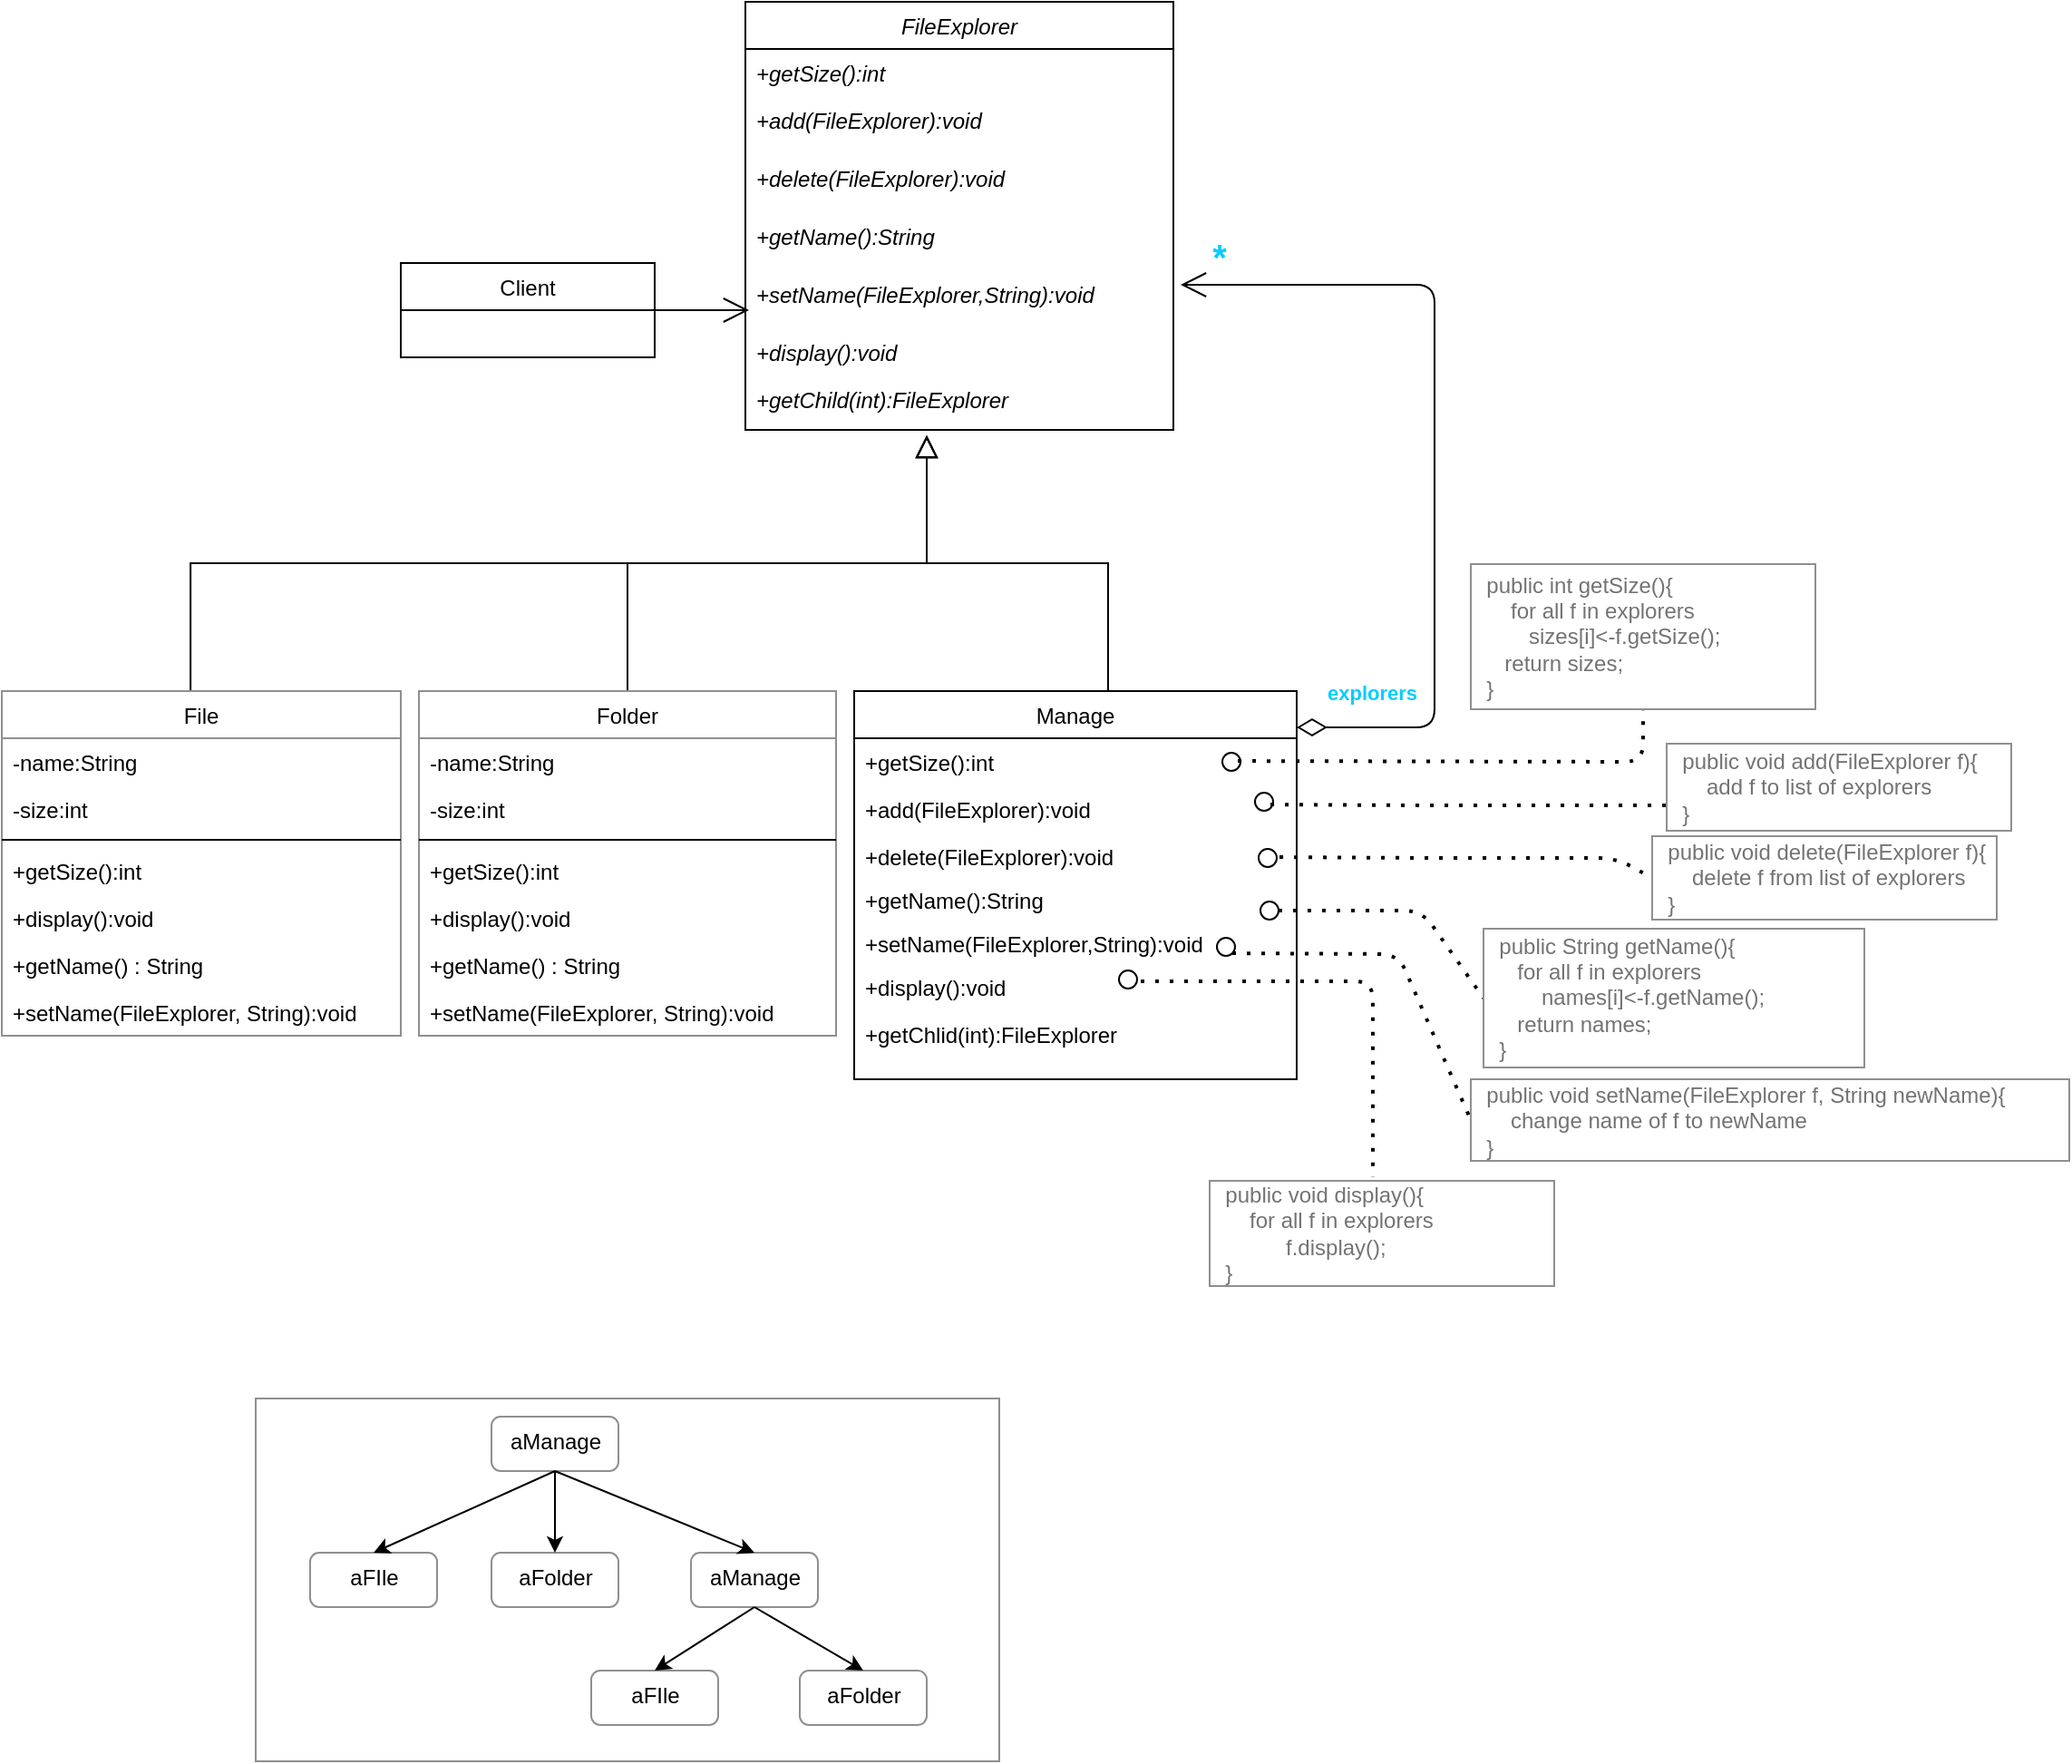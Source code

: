 <mxfile version="13.9.8" type="github">
  <diagram id="C5RBs43oDa-KdzZeNtuy" name="Page-1">
    <mxGraphModel dx="1765" dy="1797" grid="1" gridSize="10" guides="1" tooltips="1" connect="1" arrows="1" fold="1" page="1" pageScale="1" pageWidth="827" pageHeight="1169" math="0" shadow="0">
      <root>
        <mxCell id="WIyWlLk6GJQsqaUBKTNV-0" />
        <mxCell id="WIyWlLk6GJQsqaUBKTNV-1" parent="WIyWlLk6GJQsqaUBKTNV-0" />
        <mxCell id="zkfFHV4jXpPFQw0GAbJ--12" value="" style="endArrow=block;endSize=10;endFill=0;shadow=0;strokeWidth=1;rounded=0;edgeStyle=elbowEdgeStyle;elbow=vertical;" parent="WIyWlLk6GJQsqaUBKTNV-1" source="n-7tMSdOyZGbc8-vc1UM-47" edge="1">
          <mxGeometry width="160" relative="1" as="geometry">
            <mxPoint x="200" y="360" as="sourcePoint" />
            <mxPoint x="310" y="219" as="targetPoint" />
          </mxGeometry>
        </mxCell>
        <mxCell id="zkfFHV4jXpPFQw0GAbJ--16" value="" style="endArrow=block;endSize=10;endFill=0;shadow=0;strokeWidth=1;rounded=0;edgeStyle=elbowEdgeStyle;elbow=vertical;" parent="WIyWlLk6GJQsqaUBKTNV-1" edge="1">
          <mxGeometry width="160" relative="1" as="geometry">
            <mxPoint x="410" y="360" as="sourcePoint" />
            <mxPoint x="310" y="219" as="targetPoint" />
          </mxGeometry>
        </mxCell>
        <mxCell id="n-7tMSdOyZGbc8-vc1UM-0" value="Client" style="swimlane;fontStyle=0;childLayout=stackLayout;horizontal=1;startSize=26;fillColor=none;horizontalStack=0;resizeParent=1;resizeParentMax=0;resizeLast=0;collapsible=1;marginBottom=0;" vertex="1" parent="WIyWlLk6GJQsqaUBKTNV-1">
          <mxGeometry x="20" y="124" width="140" height="52" as="geometry" />
        </mxCell>
        <mxCell id="n-7tMSdOyZGbc8-vc1UM-5" value="FileExplorer" style="swimlane;fontStyle=2;childLayout=stackLayout;horizontal=1;startSize=26;fillColor=none;horizontalStack=0;resizeParent=1;resizeParentMax=0;resizeLast=0;collapsible=1;marginBottom=0;" vertex="1" parent="WIyWlLk6GJQsqaUBKTNV-1">
          <mxGeometry x="210" y="-20" width="236" height="236" as="geometry" />
        </mxCell>
        <mxCell id="n-7tMSdOyZGbc8-vc1UM-6" value="+getSize():int" style="text;strokeColor=none;fillColor=none;align=left;verticalAlign=top;spacingLeft=4;spacingRight=4;overflow=hidden;rotatable=0;points=[[0,0.5],[1,0.5]];portConstraint=eastwest;fontStyle=2" vertex="1" parent="n-7tMSdOyZGbc8-vc1UM-5">
          <mxGeometry y="26" width="236" height="26" as="geometry" />
        </mxCell>
        <mxCell id="n-7tMSdOyZGbc8-vc1UM-8" value="+add(FileExplorer):void&#xa;" style="text;strokeColor=none;fillColor=none;align=left;verticalAlign=top;spacingLeft=4;spacingRight=4;overflow=hidden;rotatable=0;points=[[0,0.5],[1,0.5]];portConstraint=eastwest;fontStyle=2" vertex="1" parent="n-7tMSdOyZGbc8-vc1UM-5">
          <mxGeometry y="52" width="236" height="32" as="geometry" />
        </mxCell>
        <mxCell id="n-7tMSdOyZGbc8-vc1UM-38" value="+delete(FileExplorer):void" style="text;strokeColor=none;fillColor=none;align=left;verticalAlign=top;spacingLeft=4;spacingRight=4;overflow=hidden;rotatable=0;points=[[0,0.5],[1,0.5]];portConstraint=eastwest;fontStyle=2" vertex="1" parent="n-7tMSdOyZGbc8-vc1UM-5">
          <mxGeometry y="84" width="236" height="32" as="geometry" />
        </mxCell>
        <mxCell id="n-7tMSdOyZGbc8-vc1UM-78" value="+getName():String" style="text;strokeColor=none;fillColor=none;align=left;verticalAlign=top;spacingLeft=4;spacingRight=4;overflow=hidden;rotatable=0;points=[[0,0.5],[1,0.5]];portConstraint=eastwest;fontStyle=2" vertex="1" parent="n-7tMSdOyZGbc8-vc1UM-5">
          <mxGeometry y="116" width="236" height="32" as="geometry" />
        </mxCell>
        <mxCell id="n-7tMSdOyZGbc8-vc1UM-39" value="+setName(FileExplorer,String):void" style="text;strokeColor=none;fillColor=none;align=left;verticalAlign=top;spacingLeft=4;spacingRight=4;overflow=hidden;rotatable=0;points=[[0,0.5],[1,0.5]];portConstraint=eastwest;fontStyle=2" vertex="1" parent="n-7tMSdOyZGbc8-vc1UM-5">
          <mxGeometry y="148" width="236" height="32" as="geometry" />
        </mxCell>
        <mxCell id="n-7tMSdOyZGbc8-vc1UM-7" value="+display():void" style="text;strokeColor=none;fillColor=none;align=left;verticalAlign=top;spacingLeft=4;spacingRight=4;overflow=hidden;rotatable=0;points=[[0,0.5],[1,0.5]];portConstraint=eastwest;fontStyle=2" vertex="1" parent="n-7tMSdOyZGbc8-vc1UM-5">
          <mxGeometry y="180" width="236" height="26" as="geometry" />
        </mxCell>
        <mxCell id="n-7tMSdOyZGbc8-vc1UM-9" value="+getChild(int):FileExplorer" style="text;strokeColor=none;fillColor=none;align=left;verticalAlign=top;spacingLeft=4;spacingRight=4;overflow=hidden;rotatable=0;points=[[0,0.5],[1,0.5]];portConstraint=eastwest;fontStyle=2" vertex="1" parent="n-7tMSdOyZGbc8-vc1UM-5">
          <mxGeometry y="206" width="236" height="30" as="geometry" />
        </mxCell>
        <mxCell id="n-7tMSdOyZGbc8-vc1UM-10" value="" style="endArrow=open;endFill=1;endSize=12;html=1;exitX=1;exitY=0.5;exitDx=0;exitDy=0;" edge="1" parent="WIyWlLk6GJQsqaUBKTNV-1" source="n-7tMSdOyZGbc8-vc1UM-0">
          <mxGeometry width="160" relative="1" as="geometry">
            <mxPoint x="220" y="320" as="sourcePoint" />
            <mxPoint x="212" y="150" as="targetPoint" />
          </mxGeometry>
        </mxCell>
        <mxCell id="n-7tMSdOyZGbc8-vc1UM-11" value="Manage" style="swimlane;fontStyle=0;childLayout=stackLayout;horizontal=1;startSize=26;fillColor=none;horizontalStack=0;resizeParent=1;resizeParentMax=0;resizeLast=0;collapsible=1;marginBottom=0;" vertex="1" parent="WIyWlLk6GJQsqaUBKTNV-1">
          <mxGeometry x="270" y="360" width="244" height="214" as="geometry" />
        </mxCell>
        <mxCell id="n-7tMSdOyZGbc8-vc1UM-12" value="+getSize():int" style="text;strokeColor=none;fillColor=none;align=left;verticalAlign=top;spacingLeft=4;spacingRight=4;overflow=hidden;rotatable=0;points=[[0,0.5],[1,0.5]];portConstraint=eastwest;" vertex="1" parent="n-7tMSdOyZGbc8-vc1UM-11">
          <mxGeometry y="26" width="244" height="26" as="geometry" />
        </mxCell>
        <mxCell id="n-7tMSdOyZGbc8-vc1UM-13" value="+add(FileExplorer):void" style="text;strokeColor=none;fillColor=none;align=left;verticalAlign=top;spacingLeft=4;spacingRight=4;overflow=hidden;rotatable=0;points=[[0,0.5],[1,0.5]];portConstraint=eastwest;" vertex="1" parent="n-7tMSdOyZGbc8-vc1UM-11">
          <mxGeometry y="52" width="244" height="26" as="geometry" />
        </mxCell>
        <mxCell id="n-7tMSdOyZGbc8-vc1UM-14" value="+delete(FileExplorer):void" style="text;strokeColor=none;fillColor=none;align=left;verticalAlign=top;spacingLeft=4;spacingRight=4;overflow=hidden;rotatable=0;points=[[0,0.5],[1,0.5]];portConstraint=eastwest;" vertex="1" parent="n-7tMSdOyZGbc8-vc1UM-11">
          <mxGeometry y="78" width="244" height="24" as="geometry" />
        </mxCell>
        <mxCell id="n-7tMSdOyZGbc8-vc1UM-79" value="+getName():String" style="text;strokeColor=none;fillColor=none;align=left;verticalAlign=top;spacingLeft=4;spacingRight=4;overflow=hidden;rotatable=0;points=[[0,0.5],[1,0.5]];portConstraint=eastwest;" vertex="1" parent="n-7tMSdOyZGbc8-vc1UM-11">
          <mxGeometry y="102" width="244" height="24" as="geometry" />
        </mxCell>
        <mxCell id="n-7tMSdOyZGbc8-vc1UM-40" value="+setName(FileExplorer,String):void" style="text;strokeColor=none;fillColor=none;align=left;verticalAlign=top;spacingLeft=4;spacingRight=4;overflow=hidden;rotatable=0;points=[[0,0.5],[1,0.5]];portConstraint=eastwest;" vertex="1" parent="n-7tMSdOyZGbc8-vc1UM-11">
          <mxGeometry y="126" width="244" height="24" as="geometry" />
        </mxCell>
        <mxCell id="n-7tMSdOyZGbc8-vc1UM-37" value="+display():void" style="text;strokeColor=none;fillColor=none;align=left;verticalAlign=top;spacingLeft=4;spacingRight=4;overflow=hidden;rotatable=0;points=[[0,0.5],[1,0.5]];portConstraint=eastwest;" vertex="1" parent="n-7tMSdOyZGbc8-vc1UM-11">
          <mxGeometry y="150" width="244" height="26" as="geometry" />
        </mxCell>
        <mxCell id="n-7tMSdOyZGbc8-vc1UM-16" value="+getChlid(int):FileExplorer" style="text;strokeColor=none;fillColor=none;align=left;verticalAlign=top;spacingLeft=4;spacingRight=4;overflow=hidden;rotatable=0;points=[[0,0.5],[1,0.5]];portConstraint=eastwest;" vertex="1" parent="n-7tMSdOyZGbc8-vc1UM-11">
          <mxGeometry y="176" width="244" height="38" as="geometry" />
        </mxCell>
        <mxCell id="n-7tMSdOyZGbc8-vc1UM-17" value="&lt;font color=&quot;#05cdff&quot;&gt;&lt;b&gt;explorers&lt;/b&gt;&lt;/font&gt;" style="endArrow=open;html=1;endSize=12;startArrow=diamondThin;startSize=14;startFill=0;edgeStyle=orthogonalEdgeStyle;align=left;verticalAlign=bottom;entryX=1.017;entryY=0.281;entryDx=0;entryDy=0;entryPerimeter=0;" edge="1" parent="WIyWlLk6GJQsqaUBKTNV-1" target="n-7tMSdOyZGbc8-vc1UM-39">
          <mxGeometry x="-0.935" y="10" relative="1" as="geometry">
            <mxPoint x="514" y="380" as="sourcePoint" />
            <mxPoint x="490" y="110" as="targetPoint" />
            <Array as="points">
              <mxPoint x="590" y="380" />
              <mxPoint x="590" y="136" />
            </Array>
            <mxPoint as="offset" />
          </mxGeometry>
        </mxCell>
        <mxCell id="n-7tMSdOyZGbc8-vc1UM-41" value="*" style="edgeLabel;html=1;align=center;verticalAlign=middle;resizable=0;points=[];fontColor=#05CDFF;fontStyle=1;fontSize=20;" vertex="1" connectable="0" parent="n-7tMSdOyZGbc8-vc1UM-17">
          <mxGeometry x="0.907" y="-4" relative="1" as="geometry">
            <mxPoint y="-12" as="offset" />
          </mxGeometry>
        </mxCell>
        <mxCell id="n-7tMSdOyZGbc8-vc1UM-19" value="" style="ellipse;fillColor=#ffffff;strokeColor=#000000;" vertex="1" parent="WIyWlLk6GJQsqaUBKTNV-1">
          <mxGeometry x="473" y="394" width="10" height="10" as="geometry" />
        </mxCell>
        <mxCell id="n-7tMSdOyZGbc8-vc1UM-21" value="" style="endArrow=none;dashed=1;html=1;dashPattern=1 3;strokeWidth=2;exitX=1;exitY=1;exitDx=0;exitDy=0;entryX=0.5;entryY=1;entryDx=0;entryDy=0;" edge="1" parent="WIyWlLk6GJQsqaUBKTNV-1" target="n-7tMSdOyZGbc8-vc1UM-24">
          <mxGeometry width="50" height="50" relative="1" as="geometry">
            <mxPoint x="481.536" y="398.536" as="sourcePoint" />
            <mxPoint x="715" y="366" as="targetPoint" />
            <Array as="points">
              <mxPoint x="705" y="399" />
            </Array>
          </mxGeometry>
        </mxCell>
        <mxCell id="n-7tMSdOyZGbc8-vc1UM-24" value="&lt;font color=&quot;#737373&quot;&gt;&amp;nbsp; public int getSize(){&lt;br&gt;&amp;nbsp; &amp;nbsp; &amp;nbsp; for all f in explorers&lt;br&gt;&amp;nbsp; &amp;nbsp; &amp;nbsp; &amp;nbsp; &amp;nbsp;sizes[i]&amp;lt;-f.getSize();&lt;br&gt;&amp;nbsp; &amp;nbsp; &amp;nbsp;return sizes;&lt;br&gt;&amp;nbsp; }&lt;/font&gt;" style="html=1;align=left;strokeColor=#8F8F8F;" vertex="1" parent="WIyWlLk6GJQsqaUBKTNV-1">
          <mxGeometry x="610" y="290" width="190" height="80" as="geometry" />
        </mxCell>
        <mxCell id="n-7tMSdOyZGbc8-vc1UM-31" value="" style="endArrow=block;endSize=10;endFill=0;shadow=0;strokeWidth=1;rounded=0;edgeStyle=elbowEdgeStyle;elbow=vertical;exitX=0.473;exitY=0;exitDx=0;exitDy=0;exitPerimeter=0;" edge="1" parent="WIyWlLk6GJQsqaUBKTNV-1" source="n-7tMSdOyZGbc8-vc1UM-43">
          <mxGeometry width="160" relative="1" as="geometry">
            <mxPoint x="40" y="360" as="sourcePoint" />
            <mxPoint x="310" y="219" as="targetPoint" />
          </mxGeometry>
        </mxCell>
        <mxCell id="n-7tMSdOyZGbc8-vc1UM-42" value="" style="html=1;strokeColor=#8F8F8F;fontSize=20;fontColor=#05CDFF;" vertex="1" parent="WIyWlLk6GJQsqaUBKTNV-1">
          <mxGeometry x="-60" y="750" width="410" height="200" as="geometry" />
        </mxCell>
        <mxCell id="n-7tMSdOyZGbc8-vc1UM-43" value="File" style="swimlane;fontStyle=0;align=center;verticalAlign=top;childLayout=stackLayout;horizontal=1;startSize=26;horizontalStack=0;resizeParent=1;resizeParentMax=0;resizeLast=0;collapsible=1;marginBottom=0;strokeColor=#8F8F8F;fontSize=12;" vertex="1" parent="WIyWlLk6GJQsqaUBKTNV-1">
          <mxGeometry x="-200" y="360" width="220" height="190" as="geometry" />
        </mxCell>
        <mxCell id="n-7tMSdOyZGbc8-vc1UM-44" value="-name:String" style="text;strokeColor=none;fillColor=none;align=left;verticalAlign=top;spacingLeft=4;spacingRight=4;overflow=hidden;rotatable=0;points=[[0,0.5],[1,0.5]];portConstraint=eastwest;" vertex="1" parent="n-7tMSdOyZGbc8-vc1UM-43">
          <mxGeometry y="26" width="220" height="26" as="geometry" />
        </mxCell>
        <mxCell id="n-7tMSdOyZGbc8-vc1UM-63" value="-size:int" style="text;strokeColor=none;fillColor=none;align=left;verticalAlign=top;spacingLeft=4;spacingRight=4;overflow=hidden;rotatable=0;points=[[0,0.5],[1,0.5]];portConstraint=eastwest;" vertex="1" parent="n-7tMSdOyZGbc8-vc1UM-43">
          <mxGeometry y="52" width="220" height="26" as="geometry" />
        </mxCell>
        <mxCell id="n-7tMSdOyZGbc8-vc1UM-45" value="" style="line;strokeWidth=1;fillColor=none;align=left;verticalAlign=middle;spacingTop=-1;spacingLeft=3;spacingRight=3;rotatable=0;labelPosition=right;points=[];portConstraint=eastwest;" vertex="1" parent="n-7tMSdOyZGbc8-vc1UM-43">
          <mxGeometry y="78" width="220" height="8" as="geometry" />
        </mxCell>
        <mxCell id="n-7tMSdOyZGbc8-vc1UM-46" value="+getSize():int" style="text;strokeColor=none;fillColor=none;align=left;verticalAlign=top;spacingLeft=4;spacingRight=4;overflow=hidden;rotatable=0;points=[[0,0.5],[1,0.5]];portConstraint=eastwest;" vertex="1" parent="n-7tMSdOyZGbc8-vc1UM-43">
          <mxGeometry y="86" width="220" height="26" as="geometry" />
        </mxCell>
        <mxCell id="n-7tMSdOyZGbc8-vc1UM-34" value="+display():void" style="text;strokeColor=none;fillColor=none;align=left;verticalAlign=top;spacingLeft=4;spacingRight=4;overflow=hidden;rotatable=0;points=[[0,0.5],[1,0.5]];portConstraint=eastwest;" vertex="1" parent="n-7tMSdOyZGbc8-vc1UM-43">
          <mxGeometry y="112" width="220" height="26" as="geometry" />
        </mxCell>
        <mxCell id="n-7tMSdOyZGbc8-vc1UM-68" value="+getName() : String" style="text;strokeColor=none;fillColor=none;align=left;verticalAlign=top;spacingLeft=4;spacingRight=4;overflow=hidden;rotatable=0;points=[[0,0.5],[1,0.5]];portConstraint=eastwest;" vertex="1" parent="n-7tMSdOyZGbc8-vc1UM-43">
          <mxGeometry y="138" width="220" height="26" as="geometry" />
        </mxCell>
        <mxCell id="n-7tMSdOyZGbc8-vc1UM-69" value="+setName(FileExplorer, String):void" style="text;strokeColor=none;fillColor=none;align=left;verticalAlign=top;spacingLeft=4;spacingRight=4;overflow=hidden;rotatable=0;points=[[0,0.5],[1,0.5]];portConstraint=eastwest;" vertex="1" parent="n-7tMSdOyZGbc8-vc1UM-43">
          <mxGeometry y="164" width="220" height="26" as="geometry" />
        </mxCell>
        <mxCell id="n-7tMSdOyZGbc8-vc1UM-47" value="Folder" style="swimlane;fontStyle=0;align=center;verticalAlign=top;childLayout=stackLayout;horizontal=1;startSize=26;horizontalStack=0;resizeParent=1;resizeParentMax=0;resizeLast=0;collapsible=1;marginBottom=0;strokeColor=#8F8F8F;fontSize=12;" vertex="1" parent="WIyWlLk6GJQsqaUBKTNV-1">
          <mxGeometry x="30" y="360" width="230" height="190" as="geometry" />
        </mxCell>
        <mxCell id="n-7tMSdOyZGbc8-vc1UM-48" value="-name:String" style="text;strokeColor=none;fillColor=none;align=left;verticalAlign=top;spacingLeft=4;spacingRight=4;overflow=hidden;rotatable=0;points=[[0,0.5],[1,0.5]];portConstraint=eastwest;" vertex="1" parent="n-7tMSdOyZGbc8-vc1UM-47">
          <mxGeometry y="26" width="230" height="26" as="geometry" />
        </mxCell>
        <mxCell id="n-7tMSdOyZGbc8-vc1UM-64" value="-size:int" style="text;strokeColor=none;fillColor=none;align=left;verticalAlign=top;spacingLeft=4;spacingRight=4;overflow=hidden;rotatable=0;points=[[0,0.5],[1,0.5]];portConstraint=eastwest;" vertex="1" parent="n-7tMSdOyZGbc8-vc1UM-47">
          <mxGeometry y="52" width="230" height="26" as="geometry" />
        </mxCell>
        <mxCell id="n-7tMSdOyZGbc8-vc1UM-49" value="" style="line;strokeWidth=1;fillColor=none;align=left;verticalAlign=middle;spacingTop=-1;spacingLeft=3;spacingRight=3;rotatable=0;labelPosition=right;points=[];portConstraint=eastwest;" vertex="1" parent="n-7tMSdOyZGbc8-vc1UM-47">
          <mxGeometry y="78" width="230" height="8" as="geometry" />
        </mxCell>
        <mxCell id="n-7tMSdOyZGbc8-vc1UM-50" value="+getSize():int" style="text;strokeColor=none;fillColor=none;align=left;verticalAlign=top;spacingLeft=4;spacingRight=4;overflow=hidden;rotatable=0;points=[[0,0.5],[1,0.5]];portConstraint=eastwest;" vertex="1" parent="n-7tMSdOyZGbc8-vc1UM-47">
          <mxGeometry y="86" width="230" height="26" as="geometry" />
        </mxCell>
        <mxCell id="n-7tMSdOyZGbc8-vc1UM-51" value="+display():void" style="text;strokeColor=none;fillColor=none;align=left;verticalAlign=top;spacingLeft=4;spacingRight=4;overflow=hidden;rotatable=0;points=[[0,0.5],[1,0.5]];portConstraint=eastwest;" vertex="1" parent="n-7tMSdOyZGbc8-vc1UM-47">
          <mxGeometry y="112" width="230" height="26" as="geometry" />
        </mxCell>
        <mxCell id="n-7tMSdOyZGbc8-vc1UM-76" value="+getName() : String" style="text;strokeColor=none;fillColor=none;align=left;verticalAlign=top;spacingLeft=4;spacingRight=4;overflow=hidden;rotatable=0;points=[[0,0.5],[1,0.5]];portConstraint=eastwest;" vertex="1" parent="n-7tMSdOyZGbc8-vc1UM-47">
          <mxGeometry y="138" width="230" height="26" as="geometry" />
        </mxCell>
        <mxCell id="n-7tMSdOyZGbc8-vc1UM-77" value="+setName(FileExplorer, String):void" style="text;strokeColor=none;fillColor=none;align=left;verticalAlign=top;spacingLeft=4;spacingRight=4;overflow=hidden;rotatable=0;points=[[0,0.5],[1,0.5]];portConstraint=eastwest;" vertex="1" parent="n-7tMSdOyZGbc8-vc1UM-47">
          <mxGeometry y="164" width="230" height="26" as="geometry" />
        </mxCell>
        <mxCell id="n-7tMSdOyZGbc8-vc1UM-52" value="" style="ellipse;fillColor=#ffffff;strokeColor=#000000;" vertex="1" parent="WIyWlLk6GJQsqaUBKTNV-1">
          <mxGeometry x="491" y="416" width="10" height="10" as="geometry" />
        </mxCell>
        <mxCell id="n-7tMSdOyZGbc8-vc1UM-53" value="" style="endArrow=none;dashed=1;html=1;dashPattern=1 3;strokeWidth=2;exitX=1;exitY=1;exitDx=0;exitDy=0;entryX=0;entryY=0.5;entryDx=0;entryDy=0;" edge="1" parent="WIyWlLk6GJQsqaUBKTNV-1" target="n-7tMSdOyZGbc8-vc1UM-54">
          <mxGeometry width="50" height="50" relative="1" as="geometry">
            <mxPoint x="499.536" y="422.536" as="sourcePoint" />
            <mxPoint x="648" y="454" as="targetPoint" />
            <Array as="points">
              <mxPoint x="578" y="423" />
              <mxPoint x="734" y="423" />
            </Array>
          </mxGeometry>
        </mxCell>
        <mxCell id="n-7tMSdOyZGbc8-vc1UM-54" value="&lt;font color=&quot;#737373&quot;&gt;&amp;nbsp; public void add(FileExplorer f){&lt;br&gt;&amp;nbsp; &amp;nbsp; &amp;nbsp; add f to list of explorers&lt;br&gt;&amp;nbsp; }&lt;/font&gt;" style="html=1;align=left;strokeColor=#8F8F8F;" vertex="1" parent="WIyWlLk6GJQsqaUBKTNV-1">
          <mxGeometry x="718" y="389" width="190" height="48" as="geometry" />
        </mxCell>
        <mxCell id="n-7tMSdOyZGbc8-vc1UM-55" value="" style="ellipse;fillColor=#ffffff;strokeColor=#000000;" vertex="1" parent="WIyWlLk6GJQsqaUBKTNV-1">
          <mxGeometry x="493" y="447" width="10" height="10" as="geometry" />
        </mxCell>
        <mxCell id="n-7tMSdOyZGbc8-vc1UM-56" value="" style="endArrow=none;dashed=1;html=1;dashPattern=1 3;strokeWidth=2;exitX=1;exitY=1;exitDx=0;exitDy=0;entryX=0;entryY=0.5;entryDx=0;entryDy=0;" edge="1" parent="WIyWlLk6GJQsqaUBKTNV-1" target="n-7tMSdOyZGbc8-vc1UM-57">
          <mxGeometry width="50" height="50" relative="1" as="geometry">
            <mxPoint x="504.536" y="451.536" as="sourcePoint" />
            <mxPoint x="630" y="560" as="targetPoint" />
            <Array as="points">
              <mxPoint x="583" y="452" />
              <mxPoint x="690" y="452" />
            </Array>
          </mxGeometry>
        </mxCell>
        <mxCell id="n-7tMSdOyZGbc8-vc1UM-57" value="&lt;font color=&quot;#737373&quot;&gt;&amp;nbsp; public void delete(&lt;/font&gt;&lt;span style=&quot;color: rgb(115 , 115 , 115)&quot;&gt;FileExplorer&lt;/span&gt;&lt;font color=&quot;#737373&quot;&gt;&amp;nbsp;f){&lt;br&gt;&amp;nbsp; &amp;nbsp; &amp;nbsp; delete f from list of explorers&lt;br&gt;&amp;nbsp; }&lt;/font&gt;" style="html=1;align=left;strokeColor=#8F8F8F;" vertex="1" parent="WIyWlLk6GJQsqaUBKTNV-1">
          <mxGeometry x="710" y="440" width="190" height="46" as="geometry" />
        </mxCell>
        <mxCell id="n-7tMSdOyZGbc8-vc1UM-58" value="" style="ellipse;fillColor=#ffffff;strokeColor=#000000;" vertex="1" parent="WIyWlLk6GJQsqaUBKTNV-1">
          <mxGeometry x="494" y="476" width="10" height="10" as="geometry" />
        </mxCell>
        <mxCell id="n-7tMSdOyZGbc8-vc1UM-61" value="" style="endArrow=none;dashed=1;html=1;dashPattern=1 3;strokeWidth=2;exitX=1;exitY=0.5;exitDx=0;exitDy=0;entryX=0;entryY=0.5;entryDx=0;entryDy=0;" edge="1" parent="WIyWlLk6GJQsqaUBKTNV-1" source="n-7tMSdOyZGbc8-vc1UM-58" target="n-7tMSdOyZGbc8-vc1UM-82">
          <mxGeometry width="50" height="50" relative="1" as="geometry">
            <mxPoint x="504.536" y="476.536" as="sourcePoint" />
            <mxPoint x="690" y="560" as="targetPoint" />
            <Array as="points">
              <mxPoint x="583" y="481" />
            </Array>
          </mxGeometry>
        </mxCell>
        <mxCell id="n-7tMSdOyZGbc8-vc1UM-62" value="&lt;font color=&quot;#737373&quot;&gt;&amp;nbsp; public void setName(&lt;/font&gt;&lt;span style=&quot;color: rgb(115 , 115 , 115)&quot;&gt;FileExplorer&lt;/span&gt;&lt;font color=&quot;#737373&quot;&gt;&amp;nbsp;f, String newName){&lt;br&gt;&amp;nbsp; &amp;nbsp; &amp;nbsp; change name of f to newName&lt;br&gt;&amp;nbsp; }&lt;/font&gt;" style="html=1;align=left;strokeColor=#8F8F8F;" vertex="1" parent="WIyWlLk6GJQsqaUBKTNV-1">
          <mxGeometry x="610" y="574" width="330" height="45" as="geometry" />
        </mxCell>
        <mxCell id="n-7tMSdOyZGbc8-vc1UM-65" value="" style="ellipse;fillColor=#ffffff;strokeColor=#000000;" vertex="1" parent="WIyWlLk6GJQsqaUBKTNV-1">
          <mxGeometry x="470" y="496" width="10" height="10" as="geometry" />
        </mxCell>
        <mxCell id="n-7tMSdOyZGbc8-vc1UM-66" value="" style="endArrow=none;dashed=1;html=1;dashPattern=1 3;strokeWidth=2;" edge="1" parent="WIyWlLk6GJQsqaUBKTNV-1">
          <mxGeometry width="50" height="50" relative="1" as="geometry">
            <mxPoint x="428" y="520" as="sourcePoint" />
            <mxPoint x="556" y="628" as="targetPoint" />
            <Array as="points">
              <mxPoint x="556" y="520" />
              <mxPoint x="556" y="628" />
            </Array>
          </mxGeometry>
        </mxCell>
        <mxCell id="n-7tMSdOyZGbc8-vc1UM-67" value="&lt;font color=&quot;#737373&quot;&gt;&amp;nbsp; public void display(){&amp;nbsp;&lt;br&gt;&amp;nbsp; &amp;nbsp; &amp;nbsp; for all f in explorers&lt;br&gt;&amp;nbsp; &amp;nbsp; &amp;nbsp; &amp;nbsp; &amp;nbsp; &amp;nbsp; f.display();&lt;br&gt;&amp;nbsp; }&lt;/font&gt;" style="html=1;align=left;strokeColor=#8F8F8F;" vertex="1" parent="WIyWlLk6GJQsqaUBKTNV-1">
          <mxGeometry x="466" y="630" width="190" height="58" as="geometry" />
        </mxCell>
        <mxCell id="n-7tMSdOyZGbc8-vc1UM-81" value="" style="ellipse;fillColor=#ffffff;strokeColor=#000000;" vertex="1" parent="WIyWlLk6GJQsqaUBKTNV-1">
          <mxGeometry x="416" y="514" width="10" height="10" as="geometry" />
        </mxCell>
        <mxCell id="n-7tMSdOyZGbc8-vc1UM-82" value="&lt;font color=&quot;#737373&quot;&gt;&amp;nbsp; public String getName(){&lt;br&gt;&amp;nbsp; &amp;nbsp; &amp;nbsp;for all f in explorers&lt;br&gt;&amp;nbsp; &amp;nbsp; &amp;nbsp; &amp;nbsp; &amp;nbsp;names[i]&amp;lt;-f.getName();&lt;br&gt;&amp;nbsp; &amp;nbsp; &amp;nbsp;return names;&lt;br&gt;&amp;nbsp; }&lt;/font&gt;" style="html=1;align=left;strokeColor=#8F8F8F;" vertex="1" parent="WIyWlLk6GJQsqaUBKTNV-1">
          <mxGeometry x="617" y="491" width="210" height="76.5" as="geometry" />
        </mxCell>
        <mxCell id="n-7tMSdOyZGbc8-vc1UM-83" value="" style="endArrow=none;dashed=1;html=1;dashPattern=1 3;strokeWidth=2;entryX=0;entryY=0.5;entryDx=0;entryDy=0;exitX=1;exitY=1;exitDx=0;exitDy=0;" edge="1" parent="WIyWlLk6GJQsqaUBKTNV-1" source="n-7tMSdOyZGbc8-vc1UM-65" target="n-7tMSdOyZGbc8-vc1UM-62">
          <mxGeometry width="50" height="50" relative="1" as="geometry">
            <mxPoint x="514" y="498" as="sourcePoint" />
            <mxPoint x="630" y="534.5" as="targetPoint" />
            <Array as="points">
              <mxPoint x="570" y="505" />
            </Array>
          </mxGeometry>
        </mxCell>
        <mxCell id="n-7tMSdOyZGbc8-vc1UM-84" value="aManage" style="html=1;align=center;verticalAlign=top;rounded=1;absoluteArcSize=1;arcSize=10;dashed=0;strokeColor=#8F8F8F;fontSize=12;fontColor=#000000;" vertex="1" parent="WIyWlLk6GJQsqaUBKTNV-1">
          <mxGeometry x="70" y="760" width="70" height="30" as="geometry" />
        </mxCell>
        <mxCell id="n-7tMSdOyZGbc8-vc1UM-85" value="aFIle" style="html=1;align=center;verticalAlign=top;rounded=1;absoluteArcSize=1;arcSize=10;dashed=0;strokeColor=#8F8F8F;fontSize=12;fontColor=#000000;" vertex="1" parent="WIyWlLk6GJQsqaUBKTNV-1">
          <mxGeometry x="-30" y="835" width="70" height="30" as="geometry" />
        </mxCell>
        <mxCell id="n-7tMSdOyZGbc8-vc1UM-86" value="aFolder" style="html=1;align=center;verticalAlign=top;rounded=1;absoluteArcSize=1;arcSize=10;dashed=0;strokeColor=#8F8F8F;fontSize=12;fontColor=#000000;" vertex="1" parent="WIyWlLk6GJQsqaUBKTNV-1">
          <mxGeometry x="70" y="835" width="70" height="30" as="geometry" />
        </mxCell>
        <mxCell id="n-7tMSdOyZGbc8-vc1UM-87" value="aManage" style="html=1;align=center;verticalAlign=top;rounded=1;absoluteArcSize=1;arcSize=10;dashed=0;strokeColor=#8F8F8F;fontSize=12;fontColor=#000000;" vertex="1" parent="WIyWlLk6GJQsqaUBKTNV-1">
          <mxGeometry x="180" y="835" width="70" height="30" as="geometry" />
        </mxCell>
        <mxCell id="n-7tMSdOyZGbc8-vc1UM-89" value="aFIle" style="html=1;align=center;verticalAlign=top;rounded=1;absoluteArcSize=1;arcSize=10;dashed=0;strokeColor=#8F8F8F;fontSize=12;fontColor=#000000;" vertex="1" parent="WIyWlLk6GJQsqaUBKTNV-1">
          <mxGeometry x="125" y="900" width="70" height="30" as="geometry" />
        </mxCell>
        <mxCell id="n-7tMSdOyZGbc8-vc1UM-90" value="aFolder" style="html=1;align=center;verticalAlign=top;rounded=1;absoluteArcSize=1;arcSize=10;dashed=0;strokeColor=#8F8F8F;fontSize=12;fontColor=#000000;" vertex="1" parent="WIyWlLk6GJQsqaUBKTNV-1">
          <mxGeometry x="240" y="900" width="70" height="30" as="geometry" />
        </mxCell>
        <mxCell id="n-7tMSdOyZGbc8-vc1UM-94" value="" style="endArrow=classic;html=1;fontSize=12;fontColor=#000000;exitX=0.5;exitY=1;exitDx=0;exitDy=0;entryX=0.5;entryY=0;entryDx=0;entryDy=0;" edge="1" parent="WIyWlLk6GJQsqaUBKTNV-1" source="n-7tMSdOyZGbc8-vc1UM-84" target="n-7tMSdOyZGbc8-vc1UM-85">
          <mxGeometry width="50" height="50" relative="1" as="geometry">
            <mxPoint x="270" y="670" as="sourcePoint" />
            <mxPoint x="320" y="620" as="targetPoint" />
          </mxGeometry>
        </mxCell>
        <mxCell id="n-7tMSdOyZGbc8-vc1UM-95" value="" style="endArrow=classic;html=1;fontSize=12;fontColor=#000000;exitX=0.5;exitY=1;exitDx=0;exitDy=0;entryX=0.5;entryY=0;entryDx=0;entryDy=0;" edge="1" parent="WIyWlLk6GJQsqaUBKTNV-1" source="n-7tMSdOyZGbc8-vc1UM-84" target="n-7tMSdOyZGbc8-vc1UM-86">
          <mxGeometry width="50" height="50" relative="1" as="geometry">
            <mxPoint x="115" y="800" as="sourcePoint" />
            <mxPoint x="5" y="820" as="targetPoint" />
          </mxGeometry>
        </mxCell>
        <mxCell id="n-7tMSdOyZGbc8-vc1UM-96" value="" style="endArrow=classic;html=1;fontSize=12;fontColor=#000000;exitX=0.5;exitY=1;exitDx=0;exitDy=0;entryX=0.5;entryY=0;entryDx=0;entryDy=0;" edge="1" parent="WIyWlLk6GJQsqaUBKTNV-1" source="n-7tMSdOyZGbc8-vc1UM-84" target="n-7tMSdOyZGbc8-vc1UM-87">
          <mxGeometry width="50" height="50" relative="1" as="geometry">
            <mxPoint x="115" y="800" as="sourcePoint" />
            <mxPoint x="115" y="820" as="targetPoint" />
          </mxGeometry>
        </mxCell>
        <mxCell id="n-7tMSdOyZGbc8-vc1UM-97" value="" style="endArrow=classic;html=1;fontSize=12;fontColor=#000000;exitX=0.5;exitY=1;exitDx=0;exitDy=0;entryX=0.5;entryY=0;entryDx=0;entryDy=0;" edge="1" parent="WIyWlLk6GJQsqaUBKTNV-1" source="n-7tMSdOyZGbc8-vc1UM-87" target="n-7tMSdOyZGbc8-vc1UM-89">
          <mxGeometry width="50" height="50" relative="1" as="geometry">
            <mxPoint x="195" y="865" as="sourcePoint" />
            <mxPoint x="95" y="910" as="targetPoint" />
          </mxGeometry>
        </mxCell>
        <mxCell id="n-7tMSdOyZGbc8-vc1UM-98" value="" style="endArrow=classic;html=1;fontSize=12;fontColor=#000000;exitX=0.5;exitY=1;exitDx=0;exitDy=0;entryX=0.5;entryY=0;entryDx=0;entryDy=0;" edge="1" parent="WIyWlLk6GJQsqaUBKTNV-1" source="n-7tMSdOyZGbc8-vc1UM-87" target="n-7tMSdOyZGbc8-vc1UM-90">
          <mxGeometry width="50" height="50" relative="1" as="geometry">
            <mxPoint x="225" y="875" as="sourcePoint" />
            <mxPoint x="170" y="890" as="targetPoint" />
          </mxGeometry>
        </mxCell>
      </root>
    </mxGraphModel>
  </diagram>
</mxfile>

